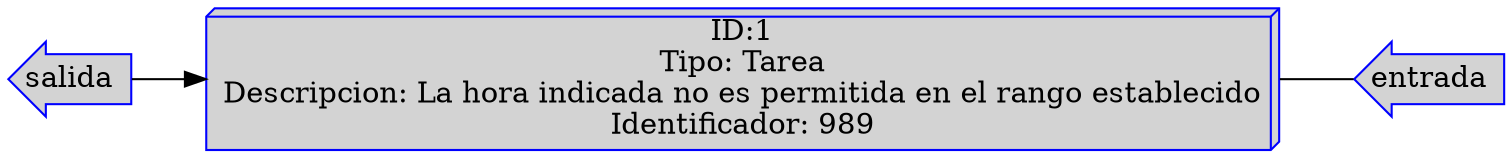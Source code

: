 digraph List {rankdir=LR;node [shape = box3d, color=blue , style=filled, fillcolor=lightgray];
entrada[shape=larrow ]
salida[shape=larrow]
salida->Node1
Node1[label="ID:1\nTipo: Tarea\nDescripcion: La hora indicada no es permitida en el rango establecido\nIdentificador: 989"];

Node1->entrada[arrowhead=none]
}
